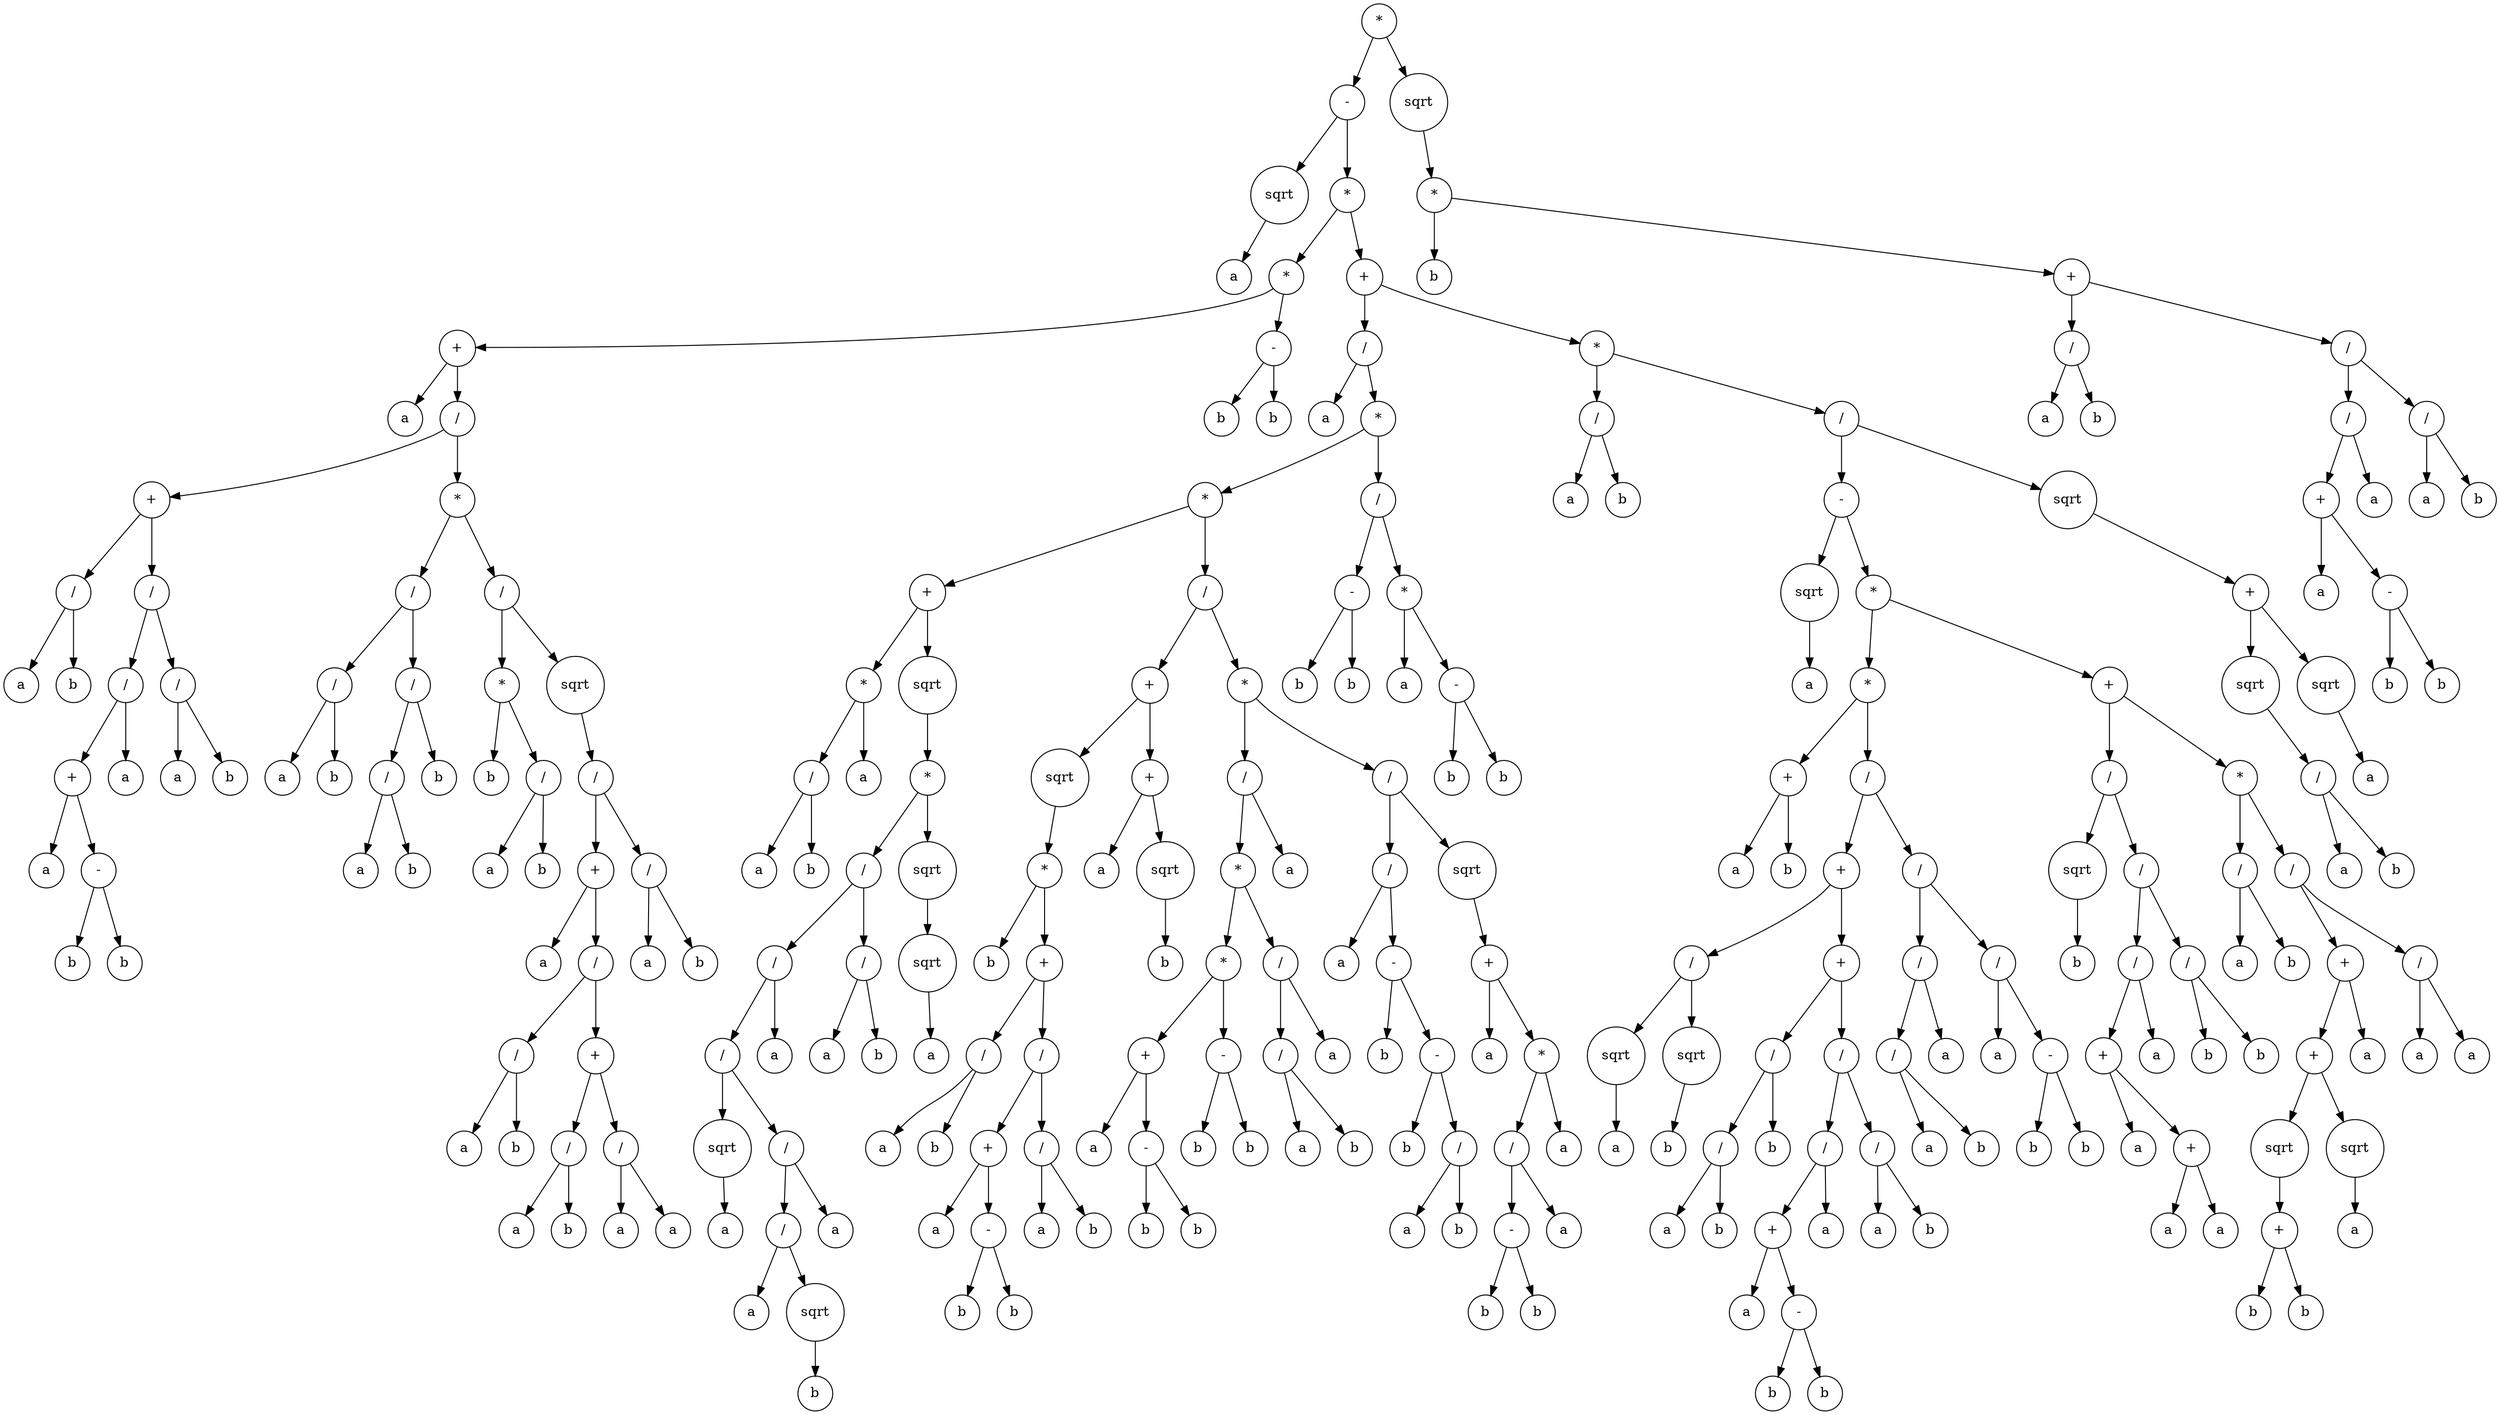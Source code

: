 digraph g {
graph [ordering=out];
node [shape=circle];
n[label = "*"];
n0[label = "-"];
n00[label = "sqrt"];
n000[label = "a"];
n00 -> n000;
n0 -> n00;
n01[label = "*"];
n010[label = "*"];
n0100[label = "+"];
n01000[label = "a"];
n0100 -> n01000;
n01001[label = "/"];
n010010[label = "+"];
n0100100[label = "/"];
n01001000[label = "a"];
n0100100 -> n01001000;
n01001001[label = "b"];
n0100100 -> n01001001;
n010010 -> n0100100;
n0100101[label = "/"];
n01001010[label = "/"];
n010010100[label = "+"];
n0100101000[label = "a"];
n010010100 -> n0100101000;
n0100101001[label = "-"];
n01001010010[label = "b"];
n0100101001 -> n01001010010;
n01001010011[label = "b"];
n0100101001 -> n01001010011;
n010010100 -> n0100101001;
n01001010 -> n010010100;
n010010101[label = "a"];
n01001010 -> n010010101;
n0100101 -> n01001010;
n01001011[label = "/"];
n010010110[label = "a"];
n01001011 -> n010010110;
n010010111[label = "b"];
n01001011 -> n010010111;
n0100101 -> n01001011;
n010010 -> n0100101;
n01001 -> n010010;
n010011[label = "*"];
n0100110[label = "/"];
n01001100[label = "/"];
n010011000[label = "a"];
n01001100 -> n010011000;
n010011001[label = "b"];
n01001100 -> n010011001;
n0100110 -> n01001100;
n01001101[label = "/"];
n010011010[label = "/"];
n0100110100[label = "a"];
n010011010 -> n0100110100;
n0100110101[label = "b"];
n010011010 -> n0100110101;
n01001101 -> n010011010;
n010011011[label = "b"];
n01001101 -> n010011011;
n0100110 -> n01001101;
n010011 -> n0100110;
n0100111[label = "/"];
n01001110[label = "*"];
n010011100[label = "b"];
n01001110 -> n010011100;
n010011101[label = "/"];
n0100111010[label = "a"];
n010011101 -> n0100111010;
n0100111011[label = "b"];
n010011101 -> n0100111011;
n01001110 -> n010011101;
n0100111 -> n01001110;
n01001111[label = "sqrt"];
n010011110[label = "/"];
n0100111100[label = "+"];
n01001111000[label = "a"];
n0100111100 -> n01001111000;
n01001111001[label = "/"];
n010011110010[label = "/"];
n0100111100100[label = "a"];
n010011110010 -> n0100111100100;
n0100111100101[label = "b"];
n010011110010 -> n0100111100101;
n01001111001 -> n010011110010;
n010011110011[label = "+"];
n0100111100110[label = "/"];
n01001111001100[label = "a"];
n0100111100110 -> n01001111001100;
n01001111001101[label = "b"];
n0100111100110 -> n01001111001101;
n010011110011 -> n0100111100110;
n0100111100111[label = "/"];
n01001111001110[label = "a"];
n0100111100111 -> n01001111001110;
n01001111001111[label = "a"];
n0100111100111 -> n01001111001111;
n010011110011 -> n0100111100111;
n01001111001 -> n010011110011;
n0100111100 -> n01001111001;
n010011110 -> n0100111100;
n0100111101[label = "/"];
n01001111010[label = "a"];
n0100111101 -> n01001111010;
n01001111011[label = "b"];
n0100111101 -> n01001111011;
n010011110 -> n0100111101;
n01001111 -> n010011110;
n0100111 -> n01001111;
n010011 -> n0100111;
n01001 -> n010011;
n0100 -> n01001;
n010 -> n0100;
n0101[label = "-"];
n01010[label = "b"];
n0101 -> n01010;
n01011[label = "b"];
n0101 -> n01011;
n010 -> n0101;
n01 -> n010;
n011[label = "+"];
n0110[label = "/"];
n01100[label = "a"];
n0110 -> n01100;
n01101[label = "*"];
n011010[label = "*"];
n0110100[label = "+"];
n01101000[label = "*"];
n011010000[label = "/"];
n0110100000[label = "a"];
n011010000 -> n0110100000;
n0110100001[label = "b"];
n011010000 -> n0110100001;
n01101000 -> n011010000;
n011010001[label = "a"];
n01101000 -> n011010001;
n0110100 -> n01101000;
n01101001[label = "sqrt"];
n011010010[label = "*"];
n0110100100[label = "/"];
n01101001000[label = "/"];
n011010010000[label = "/"];
n0110100100000[label = "sqrt"];
n01101001000000[label = "a"];
n0110100100000 -> n01101001000000;
n011010010000 -> n0110100100000;
n0110100100001[label = "/"];
n01101001000010[label = "/"];
n011010010000100[label = "a"];
n01101001000010 -> n011010010000100;
n011010010000101[label = "sqrt"];
n0110100100001010[label = "b"];
n011010010000101 -> n0110100100001010;
n01101001000010 -> n011010010000101;
n0110100100001 -> n01101001000010;
n01101001000011[label = "a"];
n0110100100001 -> n01101001000011;
n011010010000 -> n0110100100001;
n01101001000 -> n011010010000;
n011010010001[label = "a"];
n01101001000 -> n011010010001;
n0110100100 -> n01101001000;
n01101001001[label = "/"];
n011010010010[label = "a"];
n01101001001 -> n011010010010;
n011010010011[label = "b"];
n01101001001 -> n011010010011;
n0110100100 -> n01101001001;
n011010010 -> n0110100100;
n0110100101[label = "sqrt"];
n01101001010[label = "sqrt"];
n011010010100[label = "a"];
n01101001010 -> n011010010100;
n0110100101 -> n01101001010;
n011010010 -> n0110100101;
n01101001 -> n011010010;
n0110100 -> n01101001;
n011010 -> n0110100;
n0110101[label = "/"];
n01101010[label = "+"];
n011010100[label = "sqrt"];
n0110101000[label = "*"];
n01101010000[label = "b"];
n0110101000 -> n01101010000;
n01101010001[label = "+"];
n011010100010[label = "/"];
n0110101000100[label = "a"];
n011010100010 -> n0110101000100;
n0110101000101[label = "b"];
n011010100010 -> n0110101000101;
n01101010001 -> n011010100010;
n011010100011[label = "/"];
n0110101000110[label = "+"];
n01101010001100[label = "a"];
n0110101000110 -> n01101010001100;
n01101010001101[label = "-"];
n011010100011010[label = "b"];
n01101010001101 -> n011010100011010;
n011010100011011[label = "b"];
n01101010001101 -> n011010100011011;
n0110101000110 -> n01101010001101;
n011010100011 -> n0110101000110;
n0110101000111[label = "/"];
n01101010001110[label = "a"];
n0110101000111 -> n01101010001110;
n01101010001111[label = "b"];
n0110101000111 -> n01101010001111;
n011010100011 -> n0110101000111;
n01101010001 -> n011010100011;
n0110101000 -> n01101010001;
n011010100 -> n0110101000;
n01101010 -> n011010100;
n011010101[label = "+"];
n0110101010[label = "a"];
n011010101 -> n0110101010;
n0110101011[label = "sqrt"];
n01101010110[label = "b"];
n0110101011 -> n01101010110;
n011010101 -> n0110101011;
n01101010 -> n011010101;
n0110101 -> n01101010;
n01101011[label = "*"];
n011010110[label = "/"];
n0110101100[label = "*"];
n01101011000[label = "*"];
n011010110000[label = "+"];
n0110101100000[label = "a"];
n011010110000 -> n0110101100000;
n0110101100001[label = "-"];
n01101011000010[label = "b"];
n0110101100001 -> n01101011000010;
n01101011000011[label = "b"];
n0110101100001 -> n01101011000011;
n011010110000 -> n0110101100001;
n01101011000 -> n011010110000;
n011010110001[label = "-"];
n0110101100010[label = "b"];
n011010110001 -> n0110101100010;
n0110101100011[label = "b"];
n011010110001 -> n0110101100011;
n01101011000 -> n011010110001;
n0110101100 -> n01101011000;
n01101011001[label = "/"];
n011010110010[label = "/"];
n0110101100100[label = "a"];
n011010110010 -> n0110101100100;
n0110101100101[label = "b"];
n011010110010 -> n0110101100101;
n01101011001 -> n011010110010;
n011010110011[label = "a"];
n01101011001 -> n011010110011;
n0110101100 -> n01101011001;
n011010110 -> n0110101100;
n0110101101[label = "a"];
n011010110 -> n0110101101;
n01101011 -> n011010110;
n011010111[label = "/"];
n0110101110[label = "/"];
n01101011100[label = "a"];
n0110101110 -> n01101011100;
n01101011101[label = "-"];
n011010111010[label = "b"];
n01101011101 -> n011010111010;
n011010111011[label = "-"];
n0110101110110[label = "b"];
n011010111011 -> n0110101110110;
n0110101110111[label = "/"];
n01101011101110[label = "a"];
n0110101110111 -> n01101011101110;
n01101011101111[label = "b"];
n0110101110111 -> n01101011101111;
n011010111011 -> n0110101110111;
n01101011101 -> n011010111011;
n0110101110 -> n01101011101;
n011010111 -> n0110101110;
n0110101111[label = "sqrt"];
n01101011110[label = "+"];
n011010111100[label = "a"];
n01101011110 -> n011010111100;
n011010111101[label = "*"];
n0110101111010[label = "/"];
n01101011110100[label = "-"];
n011010111101000[label = "b"];
n01101011110100 -> n011010111101000;
n011010111101001[label = "b"];
n01101011110100 -> n011010111101001;
n0110101111010 -> n01101011110100;
n01101011110101[label = "a"];
n0110101111010 -> n01101011110101;
n011010111101 -> n0110101111010;
n0110101111011[label = "a"];
n011010111101 -> n0110101111011;
n01101011110 -> n011010111101;
n0110101111 -> n01101011110;
n011010111 -> n0110101111;
n01101011 -> n011010111;
n0110101 -> n01101011;
n011010 -> n0110101;
n01101 -> n011010;
n011011[label = "/"];
n0110110[label = "-"];
n01101100[label = "b"];
n0110110 -> n01101100;
n01101101[label = "b"];
n0110110 -> n01101101;
n011011 -> n0110110;
n0110111[label = "*"];
n01101110[label = "a"];
n0110111 -> n01101110;
n01101111[label = "-"];
n011011110[label = "b"];
n01101111 -> n011011110;
n011011111[label = "b"];
n01101111 -> n011011111;
n0110111 -> n01101111;
n011011 -> n0110111;
n01101 -> n011011;
n0110 -> n01101;
n011 -> n0110;
n0111[label = "*"];
n01110[label = "/"];
n011100[label = "a"];
n01110 -> n011100;
n011101[label = "b"];
n01110 -> n011101;
n0111 -> n01110;
n01111[label = "/"];
n011110[label = "-"];
n0111100[label = "sqrt"];
n01111000[label = "a"];
n0111100 -> n01111000;
n011110 -> n0111100;
n0111101[label = "*"];
n01111010[label = "*"];
n011110100[label = "+"];
n0111101000[label = "a"];
n011110100 -> n0111101000;
n0111101001[label = "b"];
n011110100 -> n0111101001;
n01111010 -> n011110100;
n011110101[label = "/"];
n0111101010[label = "+"];
n01111010100[label = "/"];
n011110101000[label = "sqrt"];
n0111101010000[label = "a"];
n011110101000 -> n0111101010000;
n01111010100 -> n011110101000;
n011110101001[label = "sqrt"];
n0111101010010[label = "b"];
n011110101001 -> n0111101010010;
n01111010100 -> n011110101001;
n0111101010 -> n01111010100;
n01111010101[label = "+"];
n011110101010[label = "/"];
n0111101010100[label = "/"];
n01111010101000[label = "a"];
n0111101010100 -> n01111010101000;
n01111010101001[label = "b"];
n0111101010100 -> n01111010101001;
n011110101010 -> n0111101010100;
n0111101010101[label = "b"];
n011110101010 -> n0111101010101;
n01111010101 -> n011110101010;
n011110101011[label = "/"];
n0111101010110[label = "/"];
n01111010101100[label = "+"];
n011110101011000[label = "a"];
n01111010101100 -> n011110101011000;
n011110101011001[label = "-"];
n0111101010110010[label = "b"];
n011110101011001 -> n0111101010110010;
n0111101010110011[label = "b"];
n011110101011001 -> n0111101010110011;
n01111010101100 -> n011110101011001;
n0111101010110 -> n01111010101100;
n01111010101101[label = "a"];
n0111101010110 -> n01111010101101;
n011110101011 -> n0111101010110;
n0111101010111[label = "/"];
n01111010101110[label = "a"];
n0111101010111 -> n01111010101110;
n01111010101111[label = "b"];
n0111101010111 -> n01111010101111;
n011110101011 -> n0111101010111;
n01111010101 -> n011110101011;
n0111101010 -> n01111010101;
n011110101 -> n0111101010;
n0111101011[label = "/"];
n01111010110[label = "/"];
n011110101100[label = "/"];
n0111101011000[label = "a"];
n011110101100 -> n0111101011000;
n0111101011001[label = "b"];
n011110101100 -> n0111101011001;
n01111010110 -> n011110101100;
n011110101101[label = "a"];
n01111010110 -> n011110101101;
n0111101011 -> n01111010110;
n01111010111[label = "/"];
n011110101110[label = "a"];
n01111010111 -> n011110101110;
n011110101111[label = "-"];
n0111101011110[label = "b"];
n011110101111 -> n0111101011110;
n0111101011111[label = "b"];
n011110101111 -> n0111101011111;
n01111010111 -> n011110101111;
n0111101011 -> n01111010111;
n011110101 -> n0111101011;
n01111010 -> n011110101;
n0111101 -> n01111010;
n01111011[label = "+"];
n011110110[label = "/"];
n0111101100[label = "sqrt"];
n01111011000[label = "b"];
n0111101100 -> n01111011000;
n011110110 -> n0111101100;
n0111101101[label = "/"];
n01111011010[label = "/"];
n011110110100[label = "+"];
n0111101101000[label = "a"];
n011110110100 -> n0111101101000;
n0111101101001[label = "+"];
n01111011010010[label = "a"];
n0111101101001 -> n01111011010010;
n01111011010011[label = "a"];
n0111101101001 -> n01111011010011;
n011110110100 -> n0111101101001;
n01111011010 -> n011110110100;
n011110110101[label = "a"];
n01111011010 -> n011110110101;
n0111101101 -> n01111011010;
n01111011011[label = "/"];
n011110110110[label = "b"];
n01111011011 -> n011110110110;
n011110110111[label = "b"];
n01111011011 -> n011110110111;
n0111101101 -> n01111011011;
n011110110 -> n0111101101;
n01111011 -> n011110110;
n011110111[label = "*"];
n0111101110[label = "/"];
n01111011100[label = "a"];
n0111101110 -> n01111011100;
n01111011101[label = "b"];
n0111101110 -> n01111011101;
n011110111 -> n0111101110;
n0111101111[label = "/"];
n01111011110[label = "+"];
n011110111100[label = "+"];
n0111101111000[label = "sqrt"];
n01111011110000[label = "+"];
n011110111100000[label = "b"];
n01111011110000 -> n011110111100000;
n011110111100001[label = "b"];
n01111011110000 -> n011110111100001;
n0111101111000 -> n01111011110000;
n011110111100 -> n0111101111000;
n0111101111001[label = "sqrt"];
n01111011110010[label = "a"];
n0111101111001 -> n01111011110010;
n011110111100 -> n0111101111001;
n01111011110 -> n011110111100;
n011110111101[label = "a"];
n01111011110 -> n011110111101;
n0111101111 -> n01111011110;
n01111011111[label = "/"];
n011110111110[label = "a"];
n01111011111 -> n011110111110;
n011110111111[label = "a"];
n01111011111 -> n011110111111;
n0111101111 -> n01111011111;
n011110111 -> n0111101111;
n01111011 -> n011110111;
n0111101 -> n01111011;
n011110 -> n0111101;
n01111 -> n011110;
n011111[label = "sqrt"];
n0111110[label = "+"];
n01111100[label = "sqrt"];
n011111000[label = "/"];
n0111110000[label = "a"];
n011111000 -> n0111110000;
n0111110001[label = "b"];
n011111000 -> n0111110001;
n01111100 -> n011111000;
n0111110 -> n01111100;
n01111101[label = "sqrt"];
n011111010[label = "a"];
n01111101 -> n011111010;
n0111110 -> n01111101;
n011111 -> n0111110;
n01111 -> n011111;
n0111 -> n01111;
n011 -> n0111;
n01 -> n011;
n0 -> n01;
n -> n0;
n1[label = "sqrt"];
n10[label = "*"];
n100[label = "b"];
n10 -> n100;
n101[label = "+"];
n1010[label = "/"];
n10100[label = "a"];
n1010 -> n10100;
n10101[label = "b"];
n1010 -> n10101;
n101 -> n1010;
n1011[label = "/"];
n10110[label = "/"];
n101100[label = "+"];
n1011000[label = "a"];
n101100 -> n1011000;
n1011001[label = "-"];
n10110010[label = "b"];
n1011001 -> n10110010;
n10110011[label = "b"];
n1011001 -> n10110011;
n101100 -> n1011001;
n10110 -> n101100;
n101101[label = "a"];
n10110 -> n101101;
n1011 -> n10110;
n10111[label = "/"];
n101110[label = "a"];
n10111 -> n101110;
n101111[label = "b"];
n10111 -> n101111;
n1011 -> n10111;
n101 -> n1011;
n10 -> n101;
n1 -> n10;
n -> n1;
}

